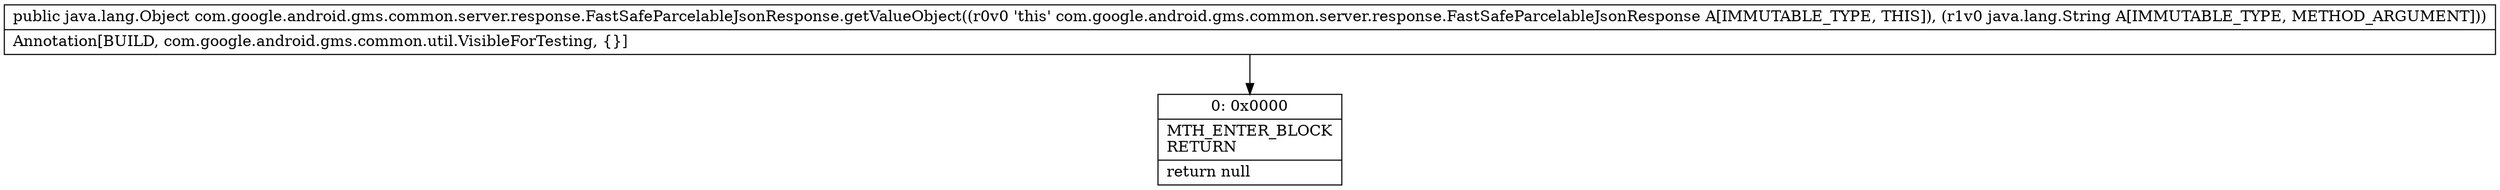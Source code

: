 digraph "CFG forcom.google.android.gms.common.server.response.FastSafeParcelableJsonResponse.getValueObject(Ljava\/lang\/String;)Ljava\/lang\/Object;" {
Node_0 [shape=record,label="{0\:\ 0x0000|MTH_ENTER_BLOCK\lRETURN\l|return null\l}"];
MethodNode[shape=record,label="{public java.lang.Object com.google.android.gms.common.server.response.FastSafeParcelableJsonResponse.getValueObject((r0v0 'this' com.google.android.gms.common.server.response.FastSafeParcelableJsonResponse A[IMMUTABLE_TYPE, THIS]), (r1v0 java.lang.String A[IMMUTABLE_TYPE, METHOD_ARGUMENT]))  | Annotation[BUILD, com.google.android.gms.common.util.VisibleForTesting, \{\}]\l}"];
MethodNode -> Node_0;
}

